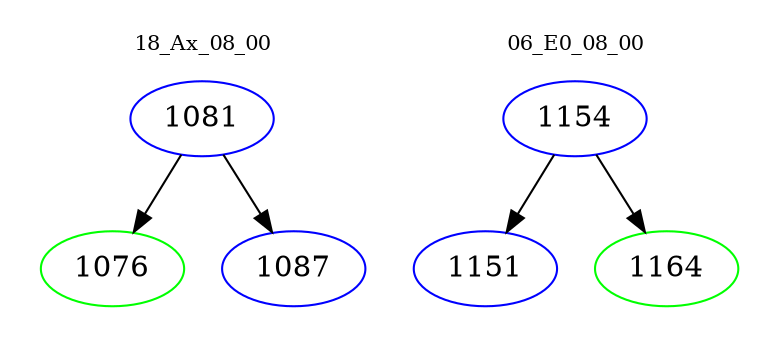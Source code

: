 digraph{
subgraph cluster_0 {
color = white
label = "18_Ax_08_00";
fontsize=10;
T0_1081 [label="1081", color="blue"]
T0_1081 -> T0_1076 [color="black"]
T0_1076 [label="1076", color="green"]
T0_1081 -> T0_1087 [color="black"]
T0_1087 [label="1087", color="blue"]
}
subgraph cluster_1 {
color = white
label = "06_E0_08_00";
fontsize=10;
T1_1154 [label="1154", color="blue"]
T1_1154 -> T1_1151 [color="black"]
T1_1151 [label="1151", color="blue"]
T1_1154 -> T1_1164 [color="black"]
T1_1164 [label="1164", color="green"]
}
}

